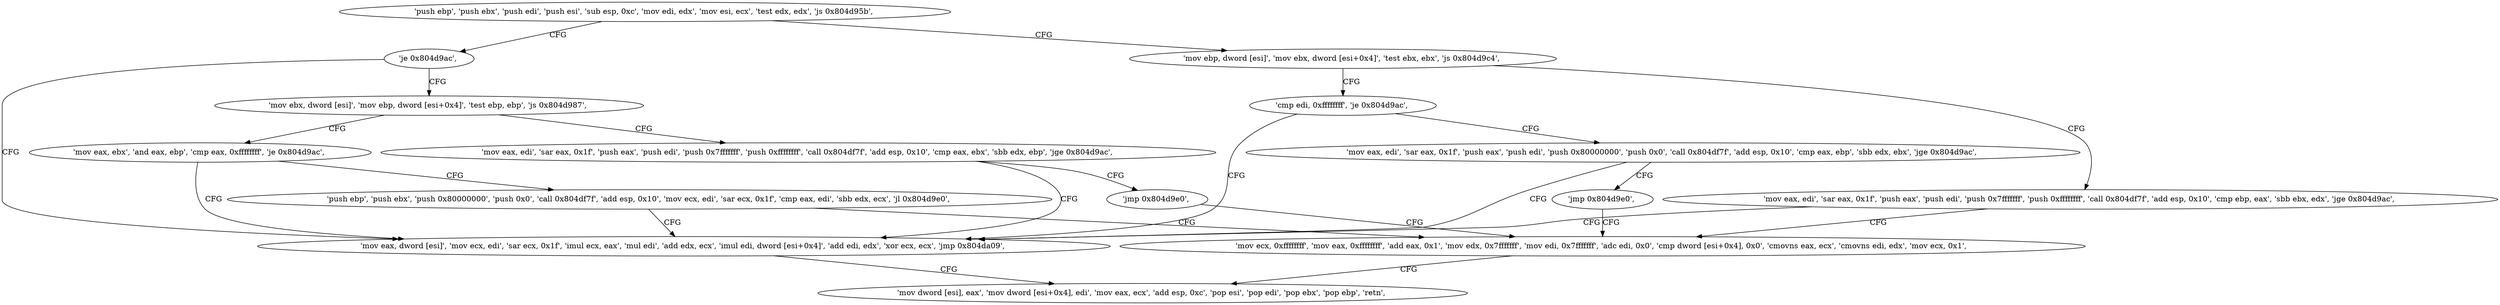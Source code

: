 digraph "func" {
"134535456" [label = "'push ebp', 'push ebx', 'push edi', 'push esi', 'sub esp, 0xc', 'mov edi, edx', 'mov esi, ecx', 'test edx, edx', 'js 0x804d95b', " ]
"134535515" [label = "'mov ebp, dword [esi]', 'mov ebx, dword [esi+0x4]', 'test ebx, ebx', 'js 0x804d9c4', " ]
"134535471" [label = "'je 0x804d9ac', " ]
"134535620" [label = "'mov eax, edi', 'sar eax, 0x1f', 'push eax', 'push edi', 'push 0x7fffffff', 'push 0xffffffff', 'call 0x804df7f', 'add esp, 0x10', 'cmp ebp, eax', 'sbb ebx, edx', 'jge 0x804d9ac', " ]
"134535524" [label = "'cmp edi, 0xffffffff', 'je 0x804d9ac', " ]
"134535596" [label = "'mov eax, dword [esi]', 'mov ecx, edi', 'sar ecx, 0x1f', 'imul ecx, eax', 'mul edi', 'add edx, ecx', 'imul edi, dword [esi+0x4]', 'add edi, edx', 'xor ecx, ecx', 'jmp 0x804da09', " ]
"134535473" [label = "'mov ebx, dword [esi]', 'mov ebp, dword [esi+0x4]', 'test ebp, ebp', 'js 0x804d987', " ]
"134535648" [label = "'mov ecx, 0xffffffff', 'mov eax, 0xffffffff', 'add eax, 0x1', 'mov edx, 0x7fffffff', 'mov edi, 0x7fffffff', 'adc edi, 0x0', 'cmp dword [esi+0x4], 0x0', 'cmovns eax, ecx', 'cmovns edi, edx', 'mov ecx, 0x1', " ]
"134535529" [label = "'mov eax, edi', 'sar eax, 0x1f', 'push eax', 'push edi', 'push 0x80000000', 'push 0x0', 'call 0x804df7f', 'add esp, 0x10', 'cmp eax, ebp', 'sbb edx, ebx', 'jge 0x804d9ac', " ]
"134535689" [label = "'mov dword [esi], eax', 'mov dword [esi+0x4], edi', 'mov eax, ecx', 'add esp, 0xc', 'pop esi', 'pop edi', 'pop ebx', 'pop ebp', 'retn', " ]
"134535559" [label = "'mov eax, ebx', 'and eax, ebp', 'cmp eax, 0xffffffff', 'je 0x804d9ac', " ]
"134535482" [label = "'mov eax, edi', 'sar eax, 0x1f', 'push eax', 'push edi', 'push 0x7fffffff', 'push 0xffffffff', 'call 0x804df7f', 'add esp, 0x10', 'cmp eax, ebx', 'sbb edx, ebp', 'jge 0x804d9ac', " ]
"134535557" [label = "'jmp 0x804d9e0', " ]
"134535568" [label = "'push ebp', 'push ebx', 'push 0x80000000', 'push 0x0', 'call 0x804df7f', 'add esp, 0x10', 'mov ecx, edi', 'sar ecx, 0x1f', 'cmp eax, edi', 'sbb edx, ecx', 'jl 0x804d9e0', " ]
"134535510" [label = "'jmp 0x804d9e0', " ]
"134535456" -> "134535515" [ label = "CFG" ]
"134535456" -> "134535471" [ label = "CFG" ]
"134535515" -> "134535620" [ label = "CFG" ]
"134535515" -> "134535524" [ label = "CFG" ]
"134535471" -> "134535596" [ label = "CFG" ]
"134535471" -> "134535473" [ label = "CFG" ]
"134535620" -> "134535596" [ label = "CFG" ]
"134535620" -> "134535648" [ label = "CFG" ]
"134535524" -> "134535596" [ label = "CFG" ]
"134535524" -> "134535529" [ label = "CFG" ]
"134535596" -> "134535689" [ label = "CFG" ]
"134535473" -> "134535559" [ label = "CFG" ]
"134535473" -> "134535482" [ label = "CFG" ]
"134535648" -> "134535689" [ label = "CFG" ]
"134535529" -> "134535596" [ label = "CFG" ]
"134535529" -> "134535557" [ label = "CFG" ]
"134535559" -> "134535596" [ label = "CFG" ]
"134535559" -> "134535568" [ label = "CFG" ]
"134535482" -> "134535596" [ label = "CFG" ]
"134535482" -> "134535510" [ label = "CFG" ]
"134535557" -> "134535648" [ label = "CFG" ]
"134535568" -> "134535648" [ label = "CFG" ]
"134535568" -> "134535596" [ label = "CFG" ]
"134535510" -> "134535648" [ label = "CFG" ]
}
